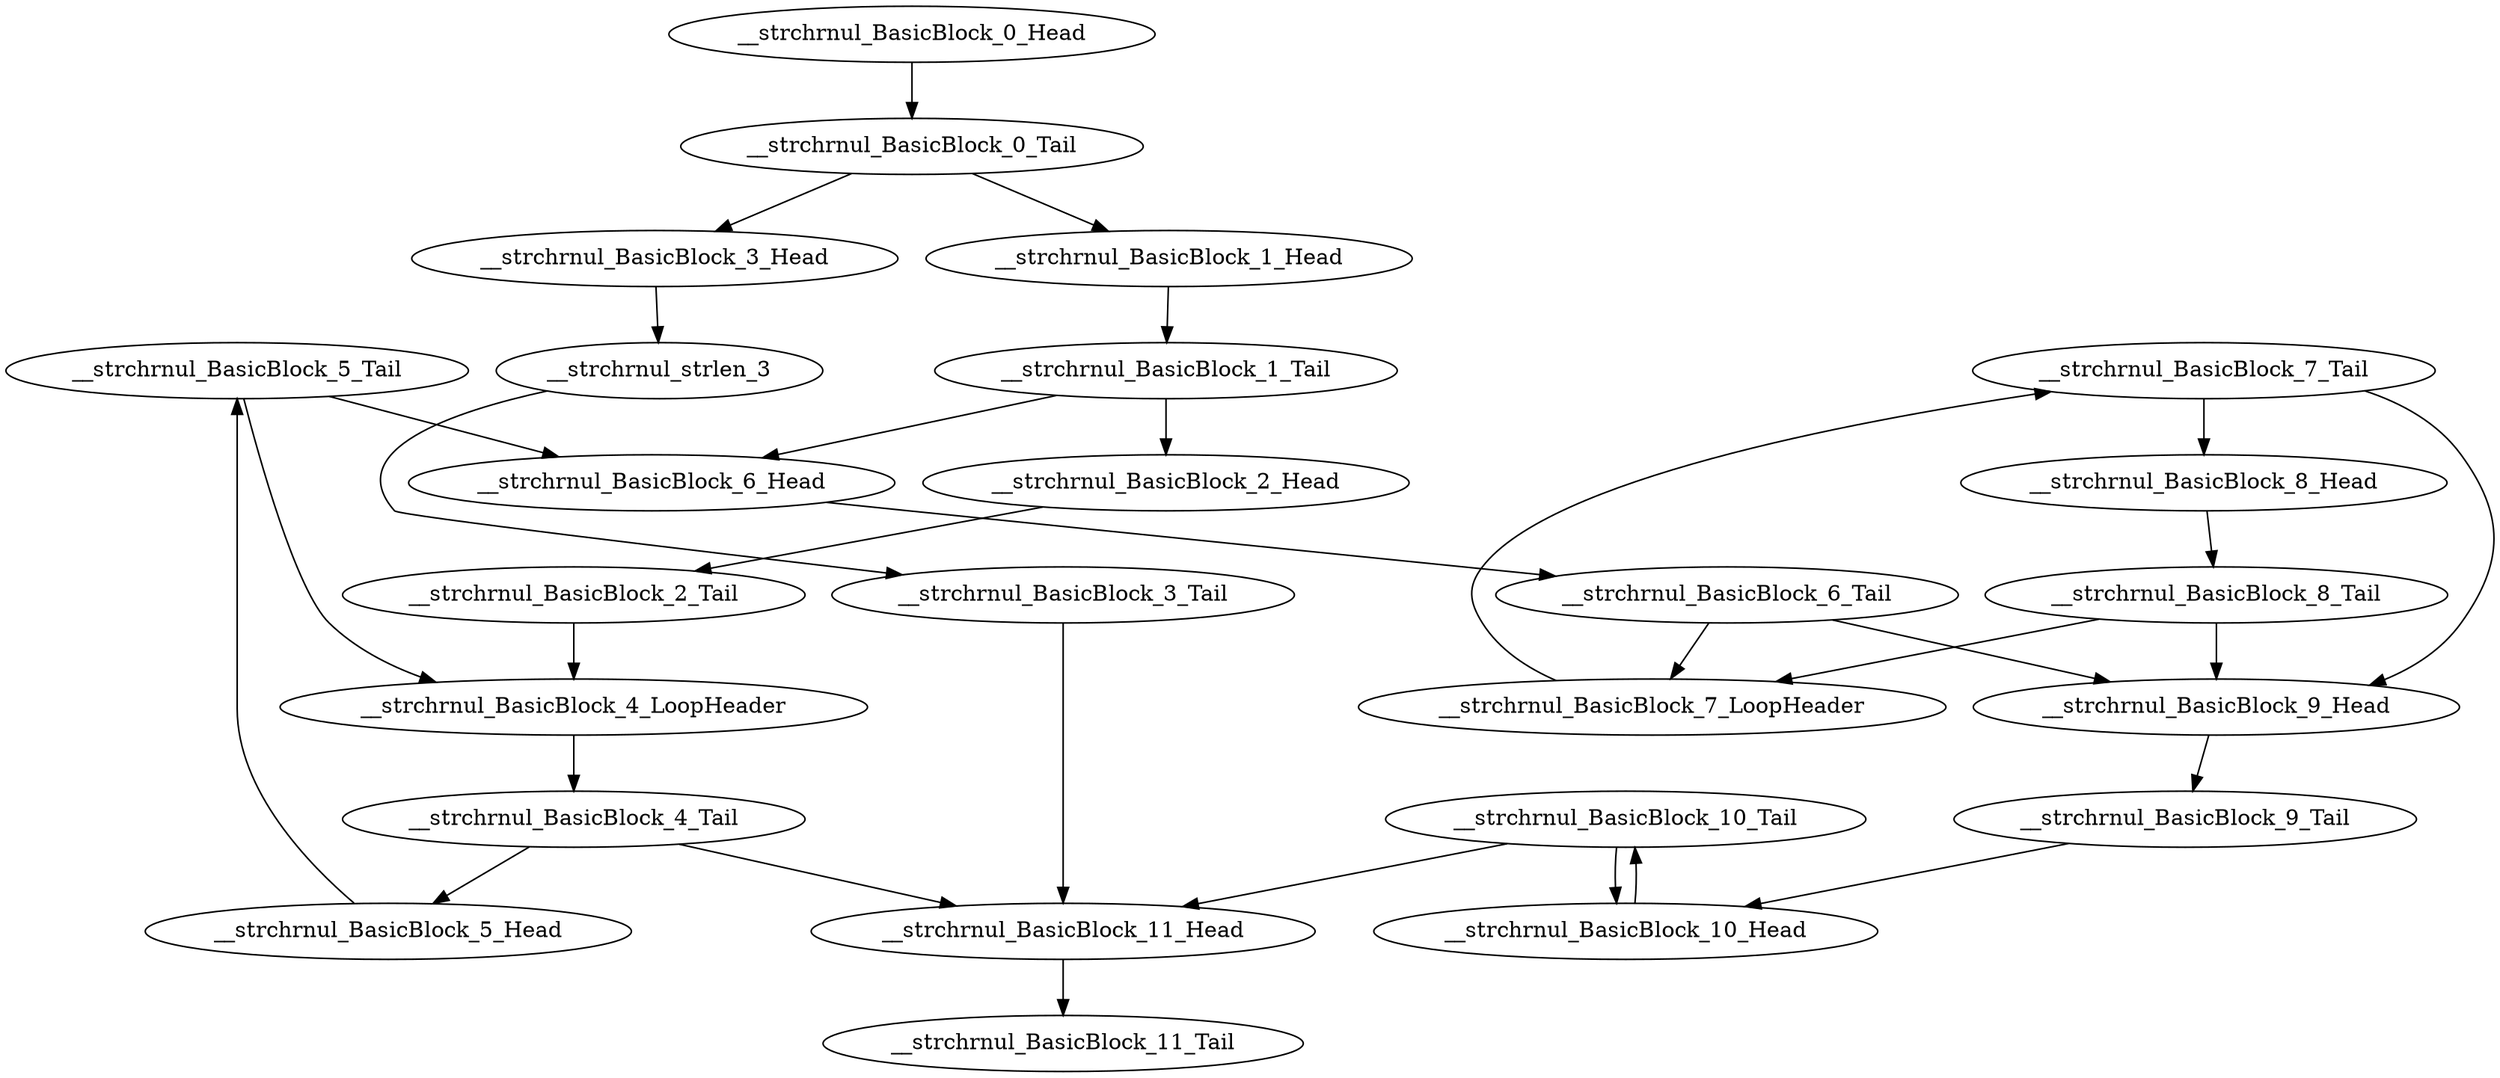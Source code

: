 digraph G {
    "__strchrnul_BasicBlock_3_Tail" -> "__strchrnul_BasicBlock_11_Head"
    "__strchrnul_BasicBlock_7_LoopHeader" -> "__strchrnul_BasicBlock_7_Tail"
    "__strchrnul_BasicBlock_10_Tail" -> "__strchrnul_BasicBlock_10_Head"
    "__strchrnul_BasicBlock_10_Tail" -> "__strchrnul_BasicBlock_11_Head"
    "__strchrnul_BasicBlock_10_Head" -> "__strchrnul_BasicBlock_10_Tail"
    "__strchrnul_BasicBlock_5_Head" -> "__strchrnul_BasicBlock_5_Tail"
    "__strchrnul_BasicBlock_6_Tail" -> "__strchrnul_BasicBlock_7_LoopHeader"
    "__strchrnul_BasicBlock_6_Tail" -> "__strchrnul_BasicBlock_9_Head"
    "__strchrnul_BasicBlock_9_Tail" -> "__strchrnul_BasicBlock_10_Head"
    "__strchrnul_strlen_3" -> "__strchrnul_BasicBlock_3_Tail"
    "__strchrnul_BasicBlock_0_Tail" -> "__strchrnul_BasicBlock_1_Head"
    "__strchrnul_BasicBlock_0_Tail" -> "__strchrnul_BasicBlock_3_Head"
    "__strchrnul_BasicBlock_5_Tail" -> "__strchrnul_BasicBlock_4_LoopHeader"
    "__strchrnul_BasicBlock_5_Tail" -> "__strchrnul_BasicBlock_6_Head"
    "__strchrnul_BasicBlock_1_Tail" -> "__strchrnul_BasicBlock_2_Head"
    "__strchrnul_BasicBlock_1_Tail" -> "__strchrnul_BasicBlock_6_Head"
    "__strchrnul_BasicBlock_8_Tail" -> "__strchrnul_BasicBlock_7_LoopHeader"
    "__strchrnul_BasicBlock_8_Tail" -> "__strchrnul_BasicBlock_9_Head"
    "__strchrnul_BasicBlock_11_Head" -> "__strchrnul_BasicBlock_11_Tail"
    "__strchrnul_BasicBlock_1_Head" -> "__strchrnul_BasicBlock_1_Tail"
    "__strchrnul_BasicBlock_9_Head" -> "__strchrnul_BasicBlock_9_Tail"
    "__strchrnul_BasicBlock_4_LoopHeader" -> "__strchrnul_BasicBlock_4_Tail"
    "__strchrnul_BasicBlock_7_Tail" -> "__strchrnul_BasicBlock_9_Head"
    "__strchrnul_BasicBlock_7_Tail" -> "__strchrnul_BasicBlock_8_Head"
    "__strchrnul_BasicBlock_4_Tail" -> "__strchrnul_BasicBlock_5_Head"
    "__strchrnul_BasicBlock_4_Tail" -> "__strchrnul_BasicBlock_11_Head"
    "__strchrnul_BasicBlock_2_Head" -> "__strchrnul_BasicBlock_2_Tail"
    "__strchrnul_BasicBlock_3_Head" -> "__strchrnul_strlen_3"
    "__strchrnul_BasicBlock_6_Head" -> "__strchrnul_BasicBlock_6_Tail"
    "__strchrnul_BasicBlock_8_Head" -> "__strchrnul_BasicBlock_8_Tail"
    "__strchrnul_BasicBlock_2_Tail" -> "__strchrnul_BasicBlock_4_LoopHeader"
    "__strchrnul_BasicBlock_0_Head" -> "__strchrnul_BasicBlock_0_Tail"
}
